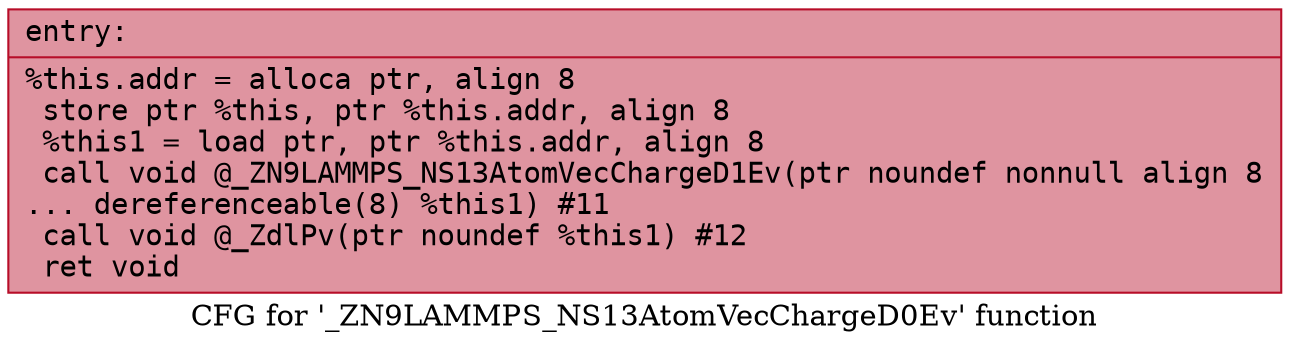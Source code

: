 digraph "CFG for '_ZN9LAMMPS_NS13AtomVecChargeD0Ev' function" {
	label="CFG for '_ZN9LAMMPS_NS13AtomVecChargeD0Ev' function";

	Node0x55a23d823000 [shape=record,color="#b70d28ff", style=filled, fillcolor="#b70d2870" fontname="Courier",label="{entry:\l|  %this.addr = alloca ptr, align 8\l  store ptr %this, ptr %this.addr, align 8\l  %this1 = load ptr, ptr %this.addr, align 8\l  call void @_ZN9LAMMPS_NS13AtomVecChargeD1Ev(ptr noundef nonnull align 8\l... dereferenceable(8) %this1) #11\l  call void @_ZdlPv(ptr noundef %this1) #12\l  ret void\l}"];
}
